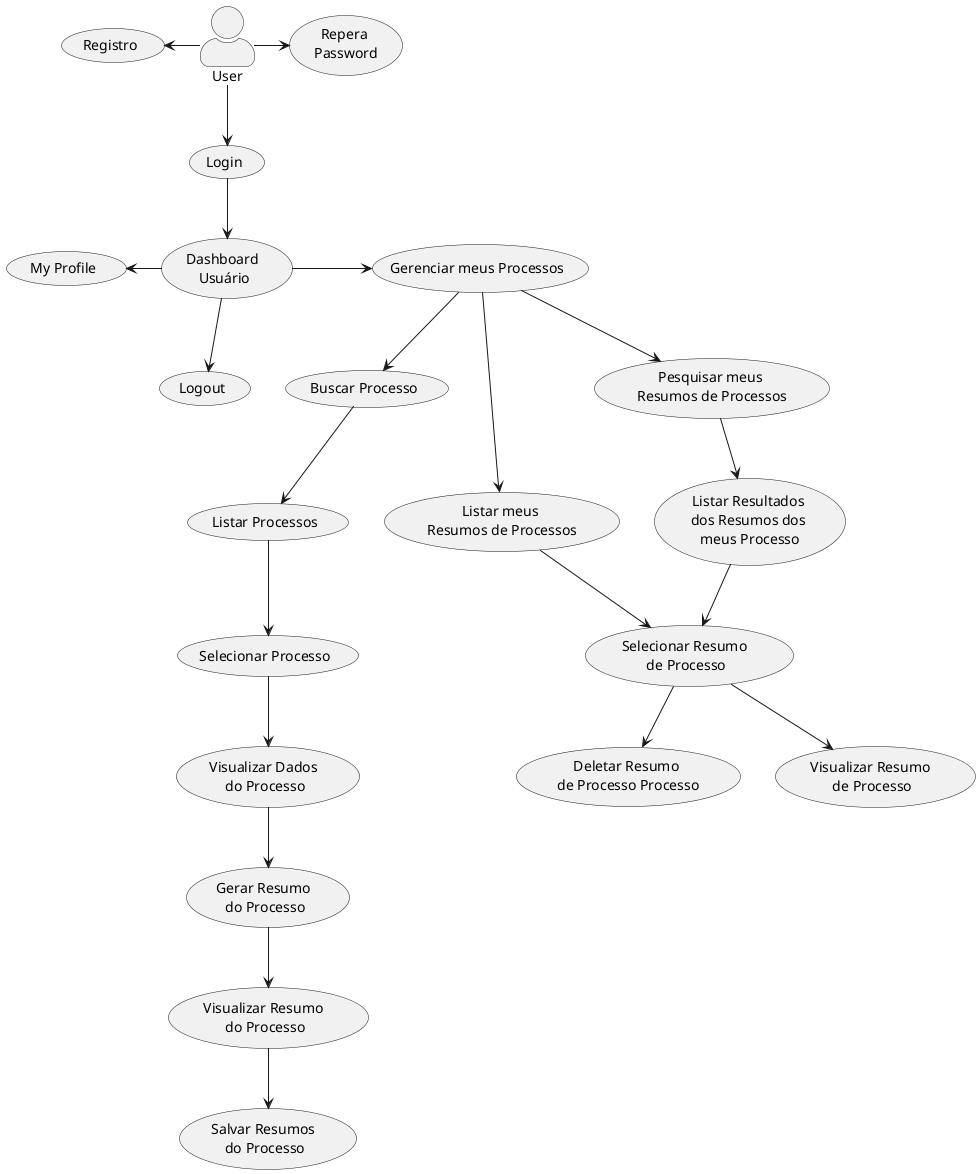 @startuml
skinparam actorStyle awesome

' Actor definition
actor User

' Usecase definition
usecase (Registro) as uc_register
usecase (Login) as uc_login
usecase (Logout) as uc_logout
usecase (Repera \nPassword) as uc_password_recover
usecase (My Profile) as uc_my_profile
usecase (Dashboard \nUsuário) as uc_dashboard_user
usecase (Gerenciar meus Processos) as uc_manage_process
usecase (Buscar Processo) as uc_search_process
usecase (Listar Processos) as uc_list_process
usecase (Selecionar Processo) as uc_select_process
usecase (Visualizar Dados \ndo Processo) as uc_view_process_data
usecase (Gerar Resumo \ndo Processo) as uc_generate_process_summary
usecase (Visualizar Resumo \ndo Processo) as uc_view_process_summary
usecase (Salvar Resumos \ndo Processo) as uc_save_process_summary
usecase (Listar meus \nResumos de Processos) as uc_list_private_process_summary
usecase (Deletar Resumo \nde Processo Processo) as uc_delete_private_process_summary
usecase (Selecionar Resumo \nde Processo) as uc_select_private_process_summary
usecase (Visualizar Resumo \nde Processo) as uc_view_private_process_summary
usecase (Pesquisar meus \nResumos de Processos) as uc_search_private_process_summary
usecase (Listar Resultados \ndos Resumos dos \nmeus Processo) as uc_list_result_processos_summary

uc_dashboard_user -> uc_manage_process
uc_manage_process --> uc_search_process
uc_search_process --> uc_list_process
uc_list_process --> uc_select_process
uc_select_process --> uc_view_process_data
uc_view_process_data --> uc_generate_process_summary
uc_generate_process_summary --> uc_view_process_summary
uc_view_process_summary --> uc_save_process_summary
uc_manage_process --> uc_list_private_process_summary
uc_manage_process --> uc_search_private_process_summary
uc_search_private_process_summary --> uc_list_result_processos_summary
uc_list_result_processos_summary --> uc_select_private_process_summary
uc_list_private_process_summary --> uc_select_private_process_summary
uc_select_private_process_summary --> uc_delete_private_process_summary
uc_select_private_process_summary --> uc_view_private_process_summary 

uc_register <- User
User -> uc_password_recover
User --> uc_login
uc_login --> uc_dashboard_user

uc_dashboard_user --> uc_logout
uc_dashboard_user -left-> uc_my_profile

@enduml